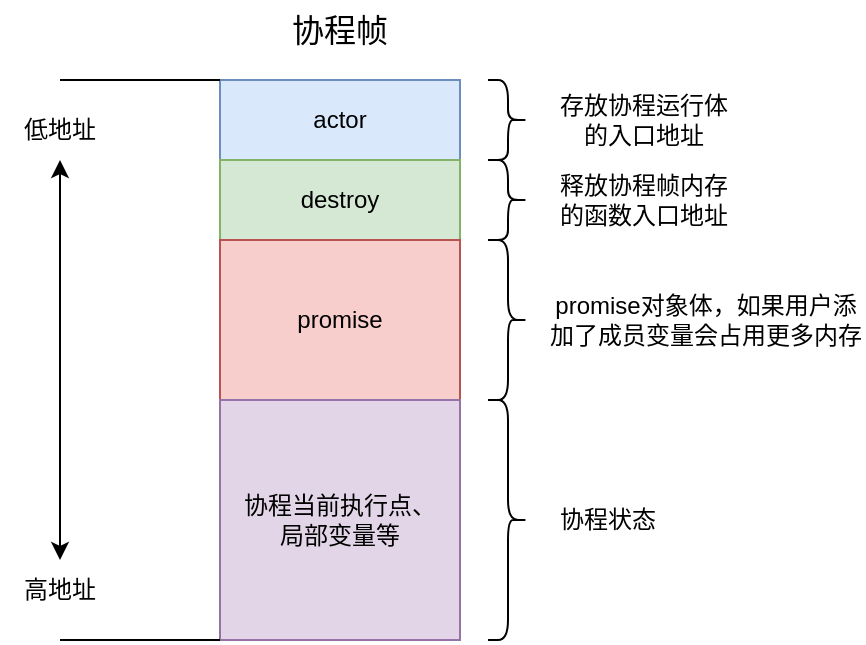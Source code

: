 <mxfile version="26.0.6">
  <diagram name="第 1 页" id="PTFm1svTPoPxv_BnlHvM">
    <mxGraphModel dx="794" dy="467" grid="1" gridSize="10" guides="1" tooltips="1" connect="1" arrows="1" fold="1" page="1" pageScale="1" pageWidth="827" pageHeight="1169" math="0" shadow="0">
      <root>
        <mxCell id="0" />
        <mxCell id="1" parent="0" />
        <mxCell id="FBiTa0hdW8phl26FvE-j-1" value="actor" style="rounded=0;whiteSpace=wrap;html=1;fillColor=#dae8fc;strokeColor=#6c8ebf;" vertex="1" parent="1">
          <mxGeometry x="280" y="80" width="120" height="40" as="geometry" />
        </mxCell>
        <mxCell id="FBiTa0hdW8phl26FvE-j-2" value="destroy" style="rounded=0;whiteSpace=wrap;html=1;fillColor=#d5e8d4;strokeColor=#82b366;" vertex="1" parent="1">
          <mxGeometry x="280" y="120" width="120" height="40" as="geometry" />
        </mxCell>
        <mxCell id="FBiTa0hdW8phl26FvE-j-3" value="promise" style="rounded=0;whiteSpace=wrap;html=1;fillColor=#f8cecc;strokeColor=#b85450;" vertex="1" parent="1">
          <mxGeometry x="280" y="160" width="120" height="80" as="geometry" />
        </mxCell>
        <mxCell id="FBiTa0hdW8phl26FvE-j-4" value="&lt;div&gt;协程当前执行点、&lt;/div&gt;&lt;div&gt;局部变量等&lt;br&gt;&lt;/div&gt;" style="rounded=0;whiteSpace=wrap;html=1;fillColor=#e1d5e7;strokeColor=#9673a6;" vertex="1" parent="1">
          <mxGeometry x="280" y="240" width="120" height="120" as="geometry" />
        </mxCell>
        <mxCell id="FBiTa0hdW8phl26FvE-j-5" value="" style="endArrow=none;html=1;rounded=0;entryX=0;entryY=0;entryDx=0;entryDy=0;" edge="1" parent="1" target="FBiTa0hdW8phl26FvE-j-1">
          <mxGeometry width="50" height="50" relative="1" as="geometry">
            <mxPoint x="200" y="80" as="sourcePoint" />
            <mxPoint x="440" y="230" as="targetPoint" />
          </mxGeometry>
        </mxCell>
        <mxCell id="FBiTa0hdW8phl26FvE-j-6" value="" style="endArrow=none;html=1;rounded=0;entryX=0;entryY=1;entryDx=0;entryDy=0;" edge="1" parent="1" target="FBiTa0hdW8phl26FvE-j-4">
          <mxGeometry width="50" height="50" relative="1" as="geometry">
            <mxPoint x="200" y="360" as="sourcePoint" />
            <mxPoint x="440" y="230" as="targetPoint" />
          </mxGeometry>
        </mxCell>
        <mxCell id="FBiTa0hdW8phl26FvE-j-7" value="低地址" style="text;html=1;align=center;verticalAlign=middle;whiteSpace=wrap;rounded=0;" vertex="1" parent="1">
          <mxGeometry x="170" y="90" width="60" height="30" as="geometry" />
        </mxCell>
        <mxCell id="FBiTa0hdW8phl26FvE-j-8" value="高地址" style="text;html=1;align=center;verticalAlign=middle;whiteSpace=wrap;rounded=0;" vertex="1" parent="1">
          <mxGeometry x="170" y="320" width="60" height="30" as="geometry" />
        </mxCell>
        <mxCell id="FBiTa0hdW8phl26FvE-j-9" value="" style="endArrow=classic;startArrow=classic;html=1;rounded=0;entryX=0.5;entryY=1;entryDx=0;entryDy=0;exitX=0.5;exitY=0;exitDx=0;exitDy=0;" edge="1" parent="1" source="FBiTa0hdW8phl26FvE-j-8" target="FBiTa0hdW8phl26FvE-j-7">
          <mxGeometry width="50" height="50" relative="1" as="geometry">
            <mxPoint x="430" y="280" as="sourcePoint" />
            <mxPoint x="480" y="230" as="targetPoint" />
          </mxGeometry>
        </mxCell>
        <mxCell id="FBiTa0hdW8phl26FvE-j-10" value="" style="shape=curlyBracket;whiteSpace=wrap;html=1;rounded=1;labelPosition=left;verticalLabelPosition=middle;align=right;verticalAlign=middle;flipH=1;" vertex="1" parent="1">
          <mxGeometry x="414" y="80" width="20" height="40" as="geometry" />
        </mxCell>
        <mxCell id="FBiTa0hdW8phl26FvE-j-11" value="" style="shape=curlyBracket;whiteSpace=wrap;html=1;rounded=1;labelPosition=left;verticalLabelPosition=middle;align=right;verticalAlign=middle;flipH=1;" vertex="1" parent="1">
          <mxGeometry x="414" y="120" width="20" height="40" as="geometry" />
        </mxCell>
        <mxCell id="FBiTa0hdW8phl26FvE-j-12" value="" style="shape=curlyBracket;whiteSpace=wrap;html=1;rounded=1;labelPosition=left;verticalLabelPosition=middle;align=right;verticalAlign=middle;flipH=1;" vertex="1" parent="1">
          <mxGeometry x="414" y="160" width="20" height="80" as="geometry" />
        </mxCell>
        <mxCell id="FBiTa0hdW8phl26FvE-j-13" value="" style="shape=curlyBracket;whiteSpace=wrap;html=1;rounded=1;labelPosition=left;verticalLabelPosition=middle;align=right;verticalAlign=middle;flipH=1;" vertex="1" parent="1">
          <mxGeometry x="414" y="240" width="20" height="120" as="geometry" />
        </mxCell>
        <mxCell id="FBiTa0hdW8phl26FvE-j-14" value="释放协程帧内存的函数入口地址" style="text;html=1;align=center;verticalAlign=middle;whiteSpace=wrap;rounded=0;" vertex="1" parent="1">
          <mxGeometry x="444" y="125" width="96" height="30" as="geometry" />
        </mxCell>
        <mxCell id="FBiTa0hdW8phl26FvE-j-15" value="存放协程运行体的入口地址" style="text;html=1;align=center;verticalAlign=middle;whiteSpace=wrap;rounded=0;" vertex="1" parent="1">
          <mxGeometry x="444" y="85" width="96" height="30" as="geometry" />
        </mxCell>
        <mxCell id="FBiTa0hdW8phl26FvE-j-16" value="promise对象体，如果用户添加了成员变量会占用更多内存" style="text;html=1;align=center;verticalAlign=middle;whiteSpace=wrap;rounded=0;" vertex="1" parent="1">
          <mxGeometry x="444" y="185" width="158" height="30" as="geometry" />
        </mxCell>
        <mxCell id="FBiTa0hdW8phl26FvE-j-17" value="协程状态" style="text;html=1;align=center;verticalAlign=middle;whiteSpace=wrap;rounded=0;" vertex="1" parent="1">
          <mxGeometry x="444" y="285" width="60" height="30" as="geometry" />
        </mxCell>
        <mxCell id="FBiTa0hdW8phl26FvE-j-18" value="&lt;font style=&quot;font-size: 16px;&quot;&gt;协程帧&lt;/font&gt;" style="text;html=1;align=center;verticalAlign=middle;whiteSpace=wrap;rounded=0;" vertex="1" parent="1">
          <mxGeometry x="310" y="40" width="60" height="30" as="geometry" />
        </mxCell>
      </root>
    </mxGraphModel>
  </diagram>
</mxfile>
